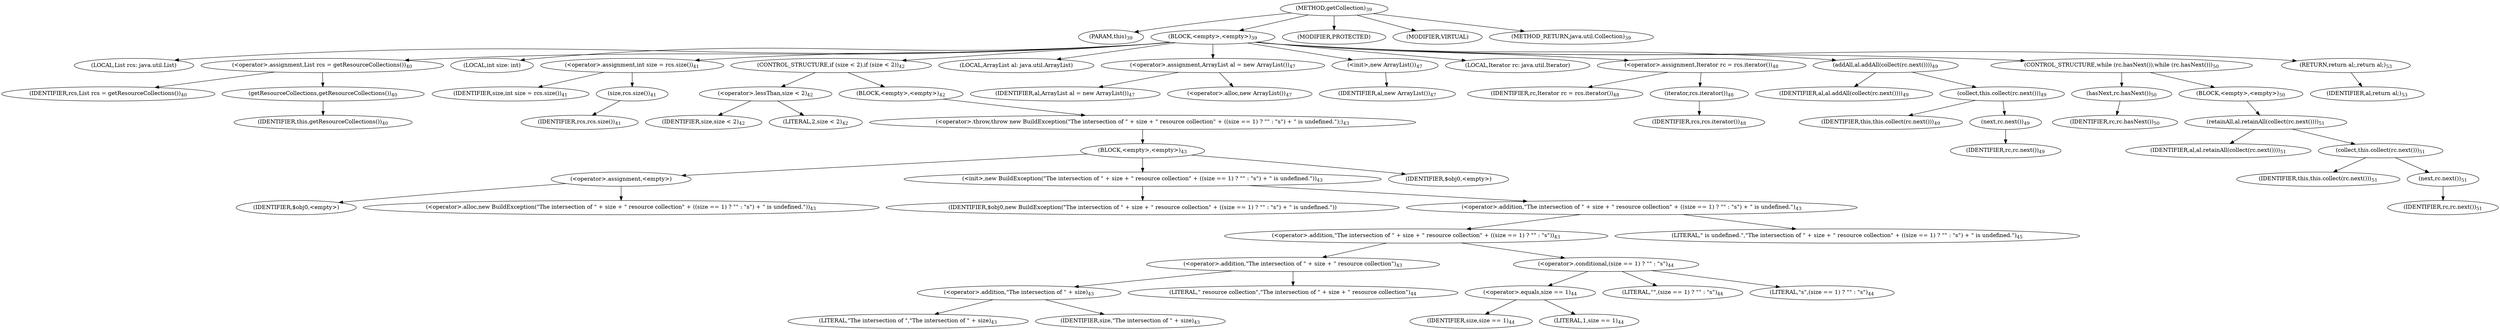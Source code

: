 digraph "getCollection" {  
"16" [label = <(METHOD,getCollection)<SUB>39</SUB>> ]
"4" [label = <(PARAM,this)<SUB>39</SUB>> ]
"17" [label = <(BLOCK,&lt;empty&gt;,&lt;empty&gt;)<SUB>39</SUB>> ]
"18" [label = <(LOCAL,List rcs: java.util.List)> ]
"19" [label = <(&lt;operator&gt;.assignment,List rcs = getResourceCollections())<SUB>40</SUB>> ]
"20" [label = <(IDENTIFIER,rcs,List rcs = getResourceCollections())<SUB>40</SUB>> ]
"21" [label = <(getResourceCollections,getResourceCollections())<SUB>40</SUB>> ]
"3" [label = <(IDENTIFIER,this,getResourceCollections())<SUB>40</SUB>> ]
"22" [label = <(LOCAL,int size: int)> ]
"23" [label = <(&lt;operator&gt;.assignment,int size = rcs.size())<SUB>41</SUB>> ]
"24" [label = <(IDENTIFIER,size,int size = rcs.size())<SUB>41</SUB>> ]
"25" [label = <(size,rcs.size())<SUB>41</SUB>> ]
"26" [label = <(IDENTIFIER,rcs,rcs.size())<SUB>41</SUB>> ]
"27" [label = <(CONTROL_STRUCTURE,if (size &lt; 2),if (size &lt; 2))<SUB>42</SUB>> ]
"28" [label = <(&lt;operator&gt;.lessThan,size &lt; 2)<SUB>42</SUB>> ]
"29" [label = <(IDENTIFIER,size,size &lt; 2)<SUB>42</SUB>> ]
"30" [label = <(LITERAL,2,size &lt; 2)<SUB>42</SUB>> ]
"31" [label = <(BLOCK,&lt;empty&gt;,&lt;empty&gt;)<SUB>42</SUB>> ]
"32" [label = <(&lt;operator&gt;.throw,throw new BuildException(&quot;The intersection of &quot; + size + &quot; resource collection&quot; + ((size == 1) ? &quot;&quot; : &quot;s&quot;) + &quot; is undefined.&quot;);)<SUB>43</SUB>> ]
"33" [label = <(BLOCK,&lt;empty&gt;,&lt;empty&gt;)<SUB>43</SUB>> ]
"34" [label = <(&lt;operator&gt;.assignment,&lt;empty&gt;)> ]
"35" [label = <(IDENTIFIER,$obj0,&lt;empty&gt;)> ]
"36" [label = <(&lt;operator&gt;.alloc,new BuildException(&quot;The intersection of &quot; + size + &quot; resource collection&quot; + ((size == 1) ? &quot;&quot; : &quot;s&quot;) + &quot; is undefined.&quot;))<SUB>43</SUB>> ]
"37" [label = <(&lt;init&gt;,new BuildException(&quot;The intersection of &quot; + size + &quot; resource collection&quot; + ((size == 1) ? &quot;&quot; : &quot;s&quot;) + &quot; is undefined.&quot;))<SUB>43</SUB>> ]
"38" [label = <(IDENTIFIER,$obj0,new BuildException(&quot;The intersection of &quot; + size + &quot; resource collection&quot; + ((size == 1) ? &quot;&quot; : &quot;s&quot;) + &quot; is undefined.&quot;))> ]
"39" [label = <(&lt;operator&gt;.addition,&quot;The intersection of &quot; + size + &quot; resource collection&quot; + ((size == 1) ? &quot;&quot; : &quot;s&quot;) + &quot; is undefined.&quot;)<SUB>43</SUB>> ]
"40" [label = <(&lt;operator&gt;.addition,&quot;The intersection of &quot; + size + &quot; resource collection&quot; + ((size == 1) ? &quot;&quot; : &quot;s&quot;))<SUB>43</SUB>> ]
"41" [label = <(&lt;operator&gt;.addition,&quot;The intersection of &quot; + size + &quot; resource collection&quot;)<SUB>43</SUB>> ]
"42" [label = <(&lt;operator&gt;.addition,&quot;The intersection of &quot; + size)<SUB>43</SUB>> ]
"43" [label = <(LITERAL,&quot;The intersection of &quot;,&quot;The intersection of &quot; + size)<SUB>43</SUB>> ]
"44" [label = <(IDENTIFIER,size,&quot;The intersection of &quot; + size)<SUB>43</SUB>> ]
"45" [label = <(LITERAL,&quot; resource collection&quot;,&quot;The intersection of &quot; + size + &quot; resource collection&quot;)<SUB>44</SUB>> ]
"46" [label = <(&lt;operator&gt;.conditional,(size == 1) ? &quot;&quot; : &quot;s&quot;)<SUB>44</SUB>> ]
"47" [label = <(&lt;operator&gt;.equals,size == 1)<SUB>44</SUB>> ]
"48" [label = <(IDENTIFIER,size,size == 1)<SUB>44</SUB>> ]
"49" [label = <(LITERAL,1,size == 1)<SUB>44</SUB>> ]
"50" [label = <(LITERAL,&quot;&quot;,(size == 1) ? &quot;&quot; : &quot;s&quot;)<SUB>44</SUB>> ]
"51" [label = <(LITERAL,&quot;s&quot;,(size == 1) ? &quot;&quot; : &quot;s&quot;)<SUB>44</SUB>> ]
"52" [label = <(LITERAL,&quot; is undefined.&quot;,&quot;The intersection of &quot; + size + &quot; resource collection&quot; + ((size == 1) ? &quot;&quot; : &quot;s&quot;) + &quot; is undefined.&quot;)<SUB>45</SUB>> ]
"53" [label = <(IDENTIFIER,$obj0,&lt;empty&gt;)> ]
"6" [label = <(LOCAL,ArrayList al: java.util.ArrayList)> ]
"54" [label = <(&lt;operator&gt;.assignment,ArrayList al = new ArrayList())<SUB>47</SUB>> ]
"55" [label = <(IDENTIFIER,al,ArrayList al = new ArrayList())<SUB>47</SUB>> ]
"56" [label = <(&lt;operator&gt;.alloc,new ArrayList())<SUB>47</SUB>> ]
"57" [label = <(&lt;init&gt;,new ArrayList())<SUB>47</SUB>> ]
"5" [label = <(IDENTIFIER,al,new ArrayList())<SUB>47</SUB>> ]
"58" [label = <(LOCAL,Iterator rc: java.util.Iterator)> ]
"59" [label = <(&lt;operator&gt;.assignment,Iterator rc = rcs.iterator())<SUB>48</SUB>> ]
"60" [label = <(IDENTIFIER,rc,Iterator rc = rcs.iterator())<SUB>48</SUB>> ]
"61" [label = <(iterator,rcs.iterator())<SUB>48</SUB>> ]
"62" [label = <(IDENTIFIER,rcs,rcs.iterator())<SUB>48</SUB>> ]
"63" [label = <(addAll,al.addAll(collect(rc.next())))<SUB>49</SUB>> ]
"64" [label = <(IDENTIFIER,al,al.addAll(collect(rc.next())))<SUB>49</SUB>> ]
"65" [label = <(collect,this.collect(rc.next()))<SUB>49</SUB>> ]
"7" [label = <(IDENTIFIER,this,this.collect(rc.next()))<SUB>49</SUB>> ]
"66" [label = <(next,rc.next())<SUB>49</SUB>> ]
"67" [label = <(IDENTIFIER,rc,rc.next())<SUB>49</SUB>> ]
"68" [label = <(CONTROL_STRUCTURE,while (rc.hasNext()),while (rc.hasNext()))<SUB>50</SUB>> ]
"69" [label = <(hasNext,rc.hasNext())<SUB>50</SUB>> ]
"70" [label = <(IDENTIFIER,rc,rc.hasNext())<SUB>50</SUB>> ]
"71" [label = <(BLOCK,&lt;empty&gt;,&lt;empty&gt;)<SUB>50</SUB>> ]
"72" [label = <(retainAll,al.retainAll(collect(rc.next())))<SUB>51</SUB>> ]
"73" [label = <(IDENTIFIER,al,al.retainAll(collect(rc.next())))<SUB>51</SUB>> ]
"74" [label = <(collect,this.collect(rc.next()))<SUB>51</SUB>> ]
"8" [label = <(IDENTIFIER,this,this.collect(rc.next()))<SUB>51</SUB>> ]
"75" [label = <(next,rc.next())<SUB>51</SUB>> ]
"76" [label = <(IDENTIFIER,rc,rc.next())<SUB>51</SUB>> ]
"77" [label = <(RETURN,return al;,return al;)<SUB>53</SUB>> ]
"78" [label = <(IDENTIFIER,al,return al;)<SUB>53</SUB>> ]
"79" [label = <(MODIFIER,PROTECTED)> ]
"80" [label = <(MODIFIER,VIRTUAL)> ]
"81" [label = <(METHOD_RETURN,java.util.Collection)<SUB>39</SUB>> ]
  "16" -> "4" 
  "16" -> "17" 
  "16" -> "79" 
  "16" -> "80" 
  "16" -> "81" 
  "17" -> "18" 
  "17" -> "19" 
  "17" -> "22" 
  "17" -> "23" 
  "17" -> "27" 
  "17" -> "6" 
  "17" -> "54" 
  "17" -> "57" 
  "17" -> "58" 
  "17" -> "59" 
  "17" -> "63" 
  "17" -> "68" 
  "17" -> "77" 
  "19" -> "20" 
  "19" -> "21" 
  "21" -> "3" 
  "23" -> "24" 
  "23" -> "25" 
  "25" -> "26" 
  "27" -> "28" 
  "27" -> "31" 
  "28" -> "29" 
  "28" -> "30" 
  "31" -> "32" 
  "32" -> "33" 
  "33" -> "34" 
  "33" -> "37" 
  "33" -> "53" 
  "34" -> "35" 
  "34" -> "36" 
  "37" -> "38" 
  "37" -> "39" 
  "39" -> "40" 
  "39" -> "52" 
  "40" -> "41" 
  "40" -> "46" 
  "41" -> "42" 
  "41" -> "45" 
  "42" -> "43" 
  "42" -> "44" 
  "46" -> "47" 
  "46" -> "50" 
  "46" -> "51" 
  "47" -> "48" 
  "47" -> "49" 
  "54" -> "55" 
  "54" -> "56" 
  "57" -> "5" 
  "59" -> "60" 
  "59" -> "61" 
  "61" -> "62" 
  "63" -> "64" 
  "63" -> "65" 
  "65" -> "7" 
  "65" -> "66" 
  "66" -> "67" 
  "68" -> "69" 
  "68" -> "71" 
  "69" -> "70" 
  "71" -> "72" 
  "72" -> "73" 
  "72" -> "74" 
  "74" -> "8" 
  "74" -> "75" 
  "75" -> "76" 
  "77" -> "78" 
}

